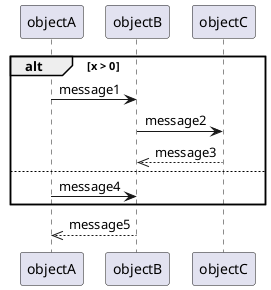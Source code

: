 @startuml
alt x > 0
 objectA -> objectB : message1
 objectB -> objectC : message2
 objectC -->> objectB : message3
else
 objectA -> objectB : message4
end
objectB -->> objectA : message5
@enduml